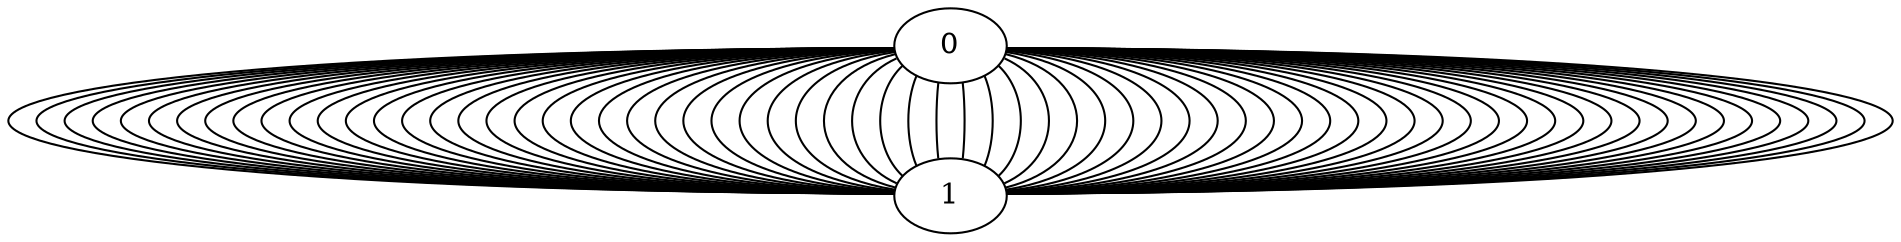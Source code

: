 graph {0 -- 1 
0 -- 1 
0 -- 1 
0 -- 1 
0 -- 1 
0 -- 1 
0 -- 1 
0 -- 1 
0 -- 1 
0 -- 1 
0 -- 1 
0 -- 1 
0 -- 1 
0 -- 1 
0 -- 1 
0 -- 1 
0 -- 1 
0 -- 1 
0 -- 1 
0 -- 1 
0 -- 1 
0 -- 1 
0 -- 1 
0 -- 1 
0 -- 1 
0 -- 1 
0 -- 1 
0 -- 1 
0 -- 1 
0 -- 1 
0 -- 1 
0 -- 1 
0 -- 1 
0 -- 1 
0 -- 1 
0 -- 1 
0 -- 1 
0 -- 1 
0 -- 1 
0 -- 1 
0 -- 1 
0 -- 1 
0 -- 1 
0 -- 1 
0 -- 1 
0 -- 1 
0 -- 1 
0 -- 1 
0 -- 1 
0 -- 1 
0 -- 1 
0 -- 1 
0 -- 1 
0 -- 1 
0 -- 1 
0 -- 1 
0 -- 1 
0 -- 1 
0 -- 1 
0 -- 1 
0 -- 1 
0 -- 1 
0 -- 1 
0 -- 1 
0 -- 1 
0 -- 1 
0 -- 1 
0 -- 1 
}